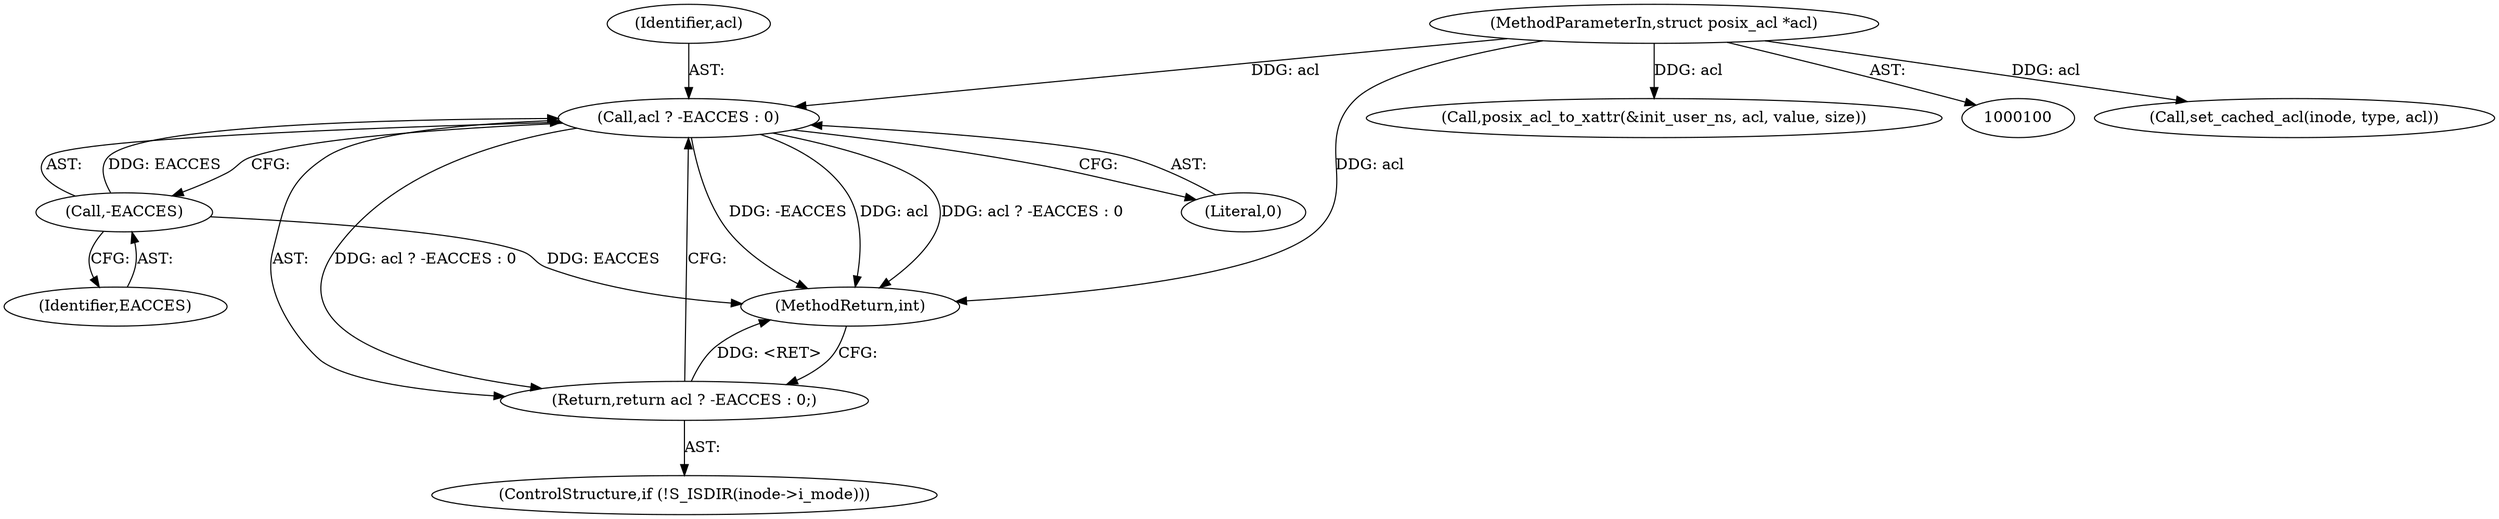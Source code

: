 digraph "0_linux_073931017b49d9458aa351605b43a7e34598caef_6@pointer" {
"1000161" [label="(Call,acl ? -EACCES : 0)"];
"1000102" [label="(MethodParameterIn,struct posix_acl *acl)"];
"1000163" [label="(Call,-EACCES)"];
"1000160" [label="(Return,return acl ? -EACCES : 0;)"];
"1000230" [label="(Call,set_cached_acl(inode, type, acl))"];
"1000154" [label="(ControlStructure,if (!S_ISDIR(inode->i_mode)))"];
"1000162" [label="(Identifier,acl)"];
"1000165" [label="(Literal,0)"];
"1000161" [label="(Call,acl ? -EACCES : 0)"];
"1000163" [label="(Call,-EACCES)"];
"1000164" [label="(Identifier,EACCES)"];
"1000102" [label="(MethodParameterIn,struct posix_acl *acl)"];
"1000236" [label="(MethodReturn,int)"];
"1000202" [label="(Call,posix_acl_to_xattr(&init_user_ns, acl, value, size))"];
"1000160" [label="(Return,return acl ? -EACCES : 0;)"];
"1000161" -> "1000160"  [label="AST: "];
"1000161" -> "1000163"  [label="CFG: "];
"1000161" -> "1000165"  [label="CFG: "];
"1000162" -> "1000161"  [label="AST: "];
"1000163" -> "1000161"  [label="AST: "];
"1000165" -> "1000161"  [label="AST: "];
"1000160" -> "1000161"  [label="CFG: "];
"1000161" -> "1000236"  [label="DDG: -EACCES"];
"1000161" -> "1000236"  [label="DDG: acl"];
"1000161" -> "1000236"  [label="DDG: acl ? -EACCES : 0"];
"1000161" -> "1000160"  [label="DDG: acl ? -EACCES : 0"];
"1000102" -> "1000161"  [label="DDG: acl"];
"1000163" -> "1000161"  [label="DDG: EACCES"];
"1000102" -> "1000100"  [label="AST: "];
"1000102" -> "1000236"  [label="DDG: acl"];
"1000102" -> "1000202"  [label="DDG: acl"];
"1000102" -> "1000230"  [label="DDG: acl"];
"1000163" -> "1000164"  [label="CFG: "];
"1000164" -> "1000163"  [label="AST: "];
"1000163" -> "1000236"  [label="DDG: EACCES"];
"1000160" -> "1000154"  [label="AST: "];
"1000236" -> "1000160"  [label="CFG: "];
"1000160" -> "1000236"  [label="DDG: <RET>"];
}

